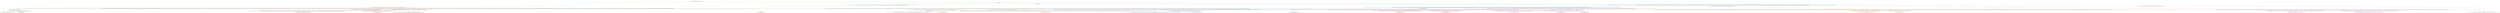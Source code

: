 digraph T {
	{
		rank=same
		57 [penwidth=3,colorscheme=set19,color=3,label="351;352;353;354;355;356;357;358;359;360;411;412;413;414;415;416;417;418;419;420_P\nP\n14% 24%"]
		55 [penwidth=3,colorscheme=set19,color=3,label="601;602;603;604;605;606;607;608;609;610_P\nP\n86% 0%"]
		52 [penwidth=3,colorscheme=set19,color=3,label="551;552;553;554;555;556;557;558;559;560_P\nP\n0% 55%"]
		49 [penwidth=3,colorscheme=set19,color=3,label="111;112;113;114;115;116;117;118;119;120;201;202;203;204;205;206;207;208;209;210;231;232;233;234;235;236;237;238;239;240;281;282;283;284;285;286;287;288;289;290_P\nP\n0% 21%"]
		45 [penwidth=3,colorscheme=set19,color=2,label="6612;6613;6614;6615;6616;6617;6618;6619;6620;6621;6642;6643;6644;6645;6646;6647;6648;6649;6650;6651;6672;6673;6674;6675;6676;6677;6678;6679;6680;6681;6882;6883;6884;6885;6886;6887;6888;6889;6890;6891;7122;7123;7124;7125;7126;7127;7128;7129;7130;7131;7182;7183;7184;7185;7186;7187;7188;7189;7190;7191;7272;7273;7274;7275;7276;7277;7278;7279;7280;7281;7282_M1\nM1\n15%"]
		43 [penwidth=3,colorscheme=set19,color=2,label="7613;7614;7615;7616;7617;7618;7619;7620;7621;7622_M1\nM1\n14%"]
		40 [penwidth=3,colorscheme=set19,color=2,label="4062;4063;4064;4065;4066;4067;4068;4069;4070;4071_M1\nM1\n71%"]
		38 [penwidth=3,colorscheme=set19,color=8,label="4362;4363;4364;4365;4366;4367;4368;4369;4370;4371;4452;4453;4454;4455;4456;4457;4458;4459;4460;4461_M2\nM2\n18%"]
		36 [penwidth=3,colorscheme=set19,color=8,label="3952;3953;3954;3955;3956;3957;3958;3959;3960;3961;4002;4003;4004;4005;4006;4007;4008;4009;4010;4011;4222;4223;4224;4225;4226;4227;4228;4229;4230;4231;4282;4283;4284;4285;4286;4287;4288;4289;4290;4291_M2\nM2\n82%"]
		34 [penwidth=3,colorscheme=set19,color=9,label="4842;4843;4844;4845;4846;4847;4848;4849;4850;4851;4902;4903;4904;4905;4906;4907;4908;4909;4910;4911;4962;4963;4964;4965;4966;4967;4968;4969;4970;4971;5012;5013;5014;5015;5016;5017;5018;5019;5020;5021;5062;5063;5064;5065;5066;5067;5068;5069;5070;5071_M3\nM3\n30%"]
		31 [penwidth=3,colorscheme=set19,color=9,label="5052;5053;5054;5055;5056;5057;5058;5059;5060;5061_M3\nM3\n70%"]
		28 [penwidth=3,colorscheme=set19,color=7,label="6512;6513;6514;6515;6516;6517;6518;6519;6520;6521;6562;6563;6564;6565;6566;6567;6568;6569;6570;6571_M4\nM4\n36%"]
		26 [penwidth=3,colorscheme=set19,color=7,label="6362;6363;6364;6365;6366;6367;6368;6369;6370;6371_M4\nM4\n13%"]
		24 [penwidth=3,colorscheme=set19,color=7,label="5712;5713;5714;5715;5716;5717;5718;5719;5720;5721;5782;5783;5784;5785;5786;5787;5788;5789;5790;5791;5862;5863;5864;5865;5866;5867;5868;5869;5870;5871_M4\nM4\n51%"]
		23 [penwidth=3,colorscheme=set19,color=5,label="7943;7944;7945;7946;7947;7948;7949;7950;7951;7952_M5\nM5\n21%"]
		21 [penwidth=3,colorscheme=set19,color=5,label="7423;7424;7425;7426;7427;7428;7429;7430;7431;7432;7653;7654;7655;7656;7657;7658;7659;7660;7661;7662_M5\nM5\n14%"]
		19 [penwidth=3,colorscheme=set19,color=5,label="7823;7824;7825;7826;7827;7828;7829;7830;7831;7832_M5\nM5\n65%"]
		16 [penwidth=3,colorscheme=set19,color=4,label="7112;7113;7114;7115;7116;7117;7118;7119;7120;7121_M6\nM6\n20%"]
		14 [penwidth=3,colorscheme=set19,color=4,label="7252;7253;7254;7255;7256;7257;7258;7259;7260;7261_M6\nM6\n32%"]
		12 [penwidth=3,colorscheme=set19,color=4,label="6922;6923;6924;6925;6926;6927;6928;6929;6930;6931_M6\nM6\n48%"]
		10 [penwidth=3,colorscheme=set19,color=1,label="7903;7904;7905;7906;7907;7908;7909;7910;7911;7912_M7\nM7\n23%"]
		8 [penwidth=3,colorscheme=set19,color=1,label="7853;7854;7855;7856;7857;7858;7859;7860;7861;7862_M7\nM7\n77%"]
	}
	61 [penwidth=3,colorscheme=set19,color=3,label="GL"]
	60 [penwidth=3,colorscheme=set19,color=3,label="0;1;2;3;4;5;6;7;8;9;10;11;12;13;14;15;16;17;18;19;20;21;22;23;24;25;26;27;28;29;30"]
	59 [penwidth=3,colorscheme=set19,color=3,label="31;32;33;34;35;36;37;38;39;40;41;42;43;44;45;46;47;48;49;50;61;62;63;64;65;66;67;68;69;70;101;102;103;104;105;106;107;108;109;110;151;152;153;154;155;156;157;158;159;160;191;192;193;194;195;196;197;198;199;200;221;222;223;224;225;226;227;228;229;230"]
	58 [penwidth=3,colorscheme=set19,color=3,label="351;352;353;354;355;356;357;358;359;360;411;412;413;414;415;416;417;418;419;420"]
	56 [penwidth=3,colorscheme=set19,color=3,label="491;492;493;494;495;496;497;498;499;500;521;522;523;524;525;526;527;528;529;530;601;602;603;604;605;606;607;608;609;610"]
	54 [penwidth=3,colorscheme=set19,color=3,label="51;52;53;54;55;56;57;58;59;60"]
	53 [penwidth=3,colorscheme=set19,color=3,label="71;72;73;74;75;76;77;78;79;80;91;92;93;94;95;96;97;98;99;100;131;132;133;134;135;136;137;138;139;140;181;182;183;184;185;186;187;188;189;190;261;262;263;264;265;266;267;268;269;270;301;302;303;304;305;306;307;308;309;310;331;332;333;334;335;336;337;338;339;340;371;372;373;374;375;376;377;378;379;380;481;482;483;484;485;486;487;488;489;490;551;552;553;554;555;556;557;558;559;560"]
	51 [penwidth=3,colorscheme=set19,color=3,label="81;82;83;84;85;86;87;88;89;90"]
	50 [penwidth=3,colorscheme=set19,color=3,label="111;112;113;114;115;116;117;118;119;120;201;202;203;204;205;206;207;208;209;210;231;232;233;234;235;236;237;238;239;240;281;282;283;284;285;286;287;288;289;290"]
	48 [penwidth=3,colorscheme=set19,color=2,label="1591;1592;1593;1594;1595;1596;1597;1598;1599;1600;1621;1622;1623;1624;1625;1626;1627;1628;1629;1630;1641;1642;1643;1644;1645;1646;1647;1648;1649;1650"]
	47 [penwidth=3,colorscheme=set19,color=2,label="1681;1682;1683;1684;1685;1686;1687;1688;1689;1690;1781;1782;1783;1784;1785;1786;1787;1788;1789;1790;1801;1802;1803;1804;1805;1806;1807;1808;1809;1810;1851;1852;1853;1854;1855;1856;1857;1858;1859;1860;1971;1972;1973;1974;1975;1976;1977;1978;1979;1980;2031;2032;2033;2034;2035;2036;2037;2038;2039;2040;2101;2102;2103;2104;2105;2106;2107;2108;2109;2110;2161;2162;2163;2164;2165;2166;2167;2168;2169;2170;2211;2212;2213;2214;2215;2216;2217;2218;2219;2220;2271;2272;2273;2274;2275;2276;2277;2278;2279;2280;2361;2362;2363;2364;2365;2366;2367;2368;2369;2370;2391;2392;2393;2394;2395;2396;2397;2398;2399;2400;2491;2492;2493;2494;2495;2496;2497;2498;2499;2500;2601;2602;2603;2604;2605;2606;2607;2608;2609;2610;2621;2622;2623;2624;2625;2626;2627;2628;2629;2630;2691;2692;2693;2694;2695;2696;2697;2698;2699;2700;2811;2812;2813;2814;2815;2816;2817;2818;2819;2820;3011;3012;3013;3014;3015;3016;3017;3018;3019;3020;3111;3112;3113;3114;3115;3116;3117;3118;3119;3120;3131;3132;3133;3134;3135;3136;3137;3138;3139;3140;3151;3152;3153;3154;3155;3156;3157;3158;3159;3160;3181;3182;3183;3184;3185;3186;3187;3188;3189;3190;3281;3282;3283;3284;3285;3286;3287;3288;3289;3290;3401;3402;3403;3404;3405;3406;3407;3408;3409;3410;3431;3432;3433;3434;3435;3436;3437;3438;3439;3440;3481;3482;3483;3484;3485;3486;3487;3488;3489;3490;3531;3532;3533;3534;3535;3536;3537;3538;3539;3540;3541;3672;3673;3674;3675;3676;3677;3678;3679;3680;3681"]
	46 [penwidth=3,colorscheme=set19,color=2,label="3712;3713;3714;3715;3716;3717;3718;3719;3720;3721;3842;3843;3844;3845;3846;3847;3848;3849;3850;3851;4072;4073;4074;4075;4076;4077;4078;4079;4080;4081;4182;4183;4184;4185;4186;4187;4188;4189;4190;4191;4612;4613;4614;4615;4616;4617;4618;4619;4620;4621;4692;4693;4694;4695;4696;4697;4698;4699;4700;4701;4812;4813;4814;4815;4816;4817;4818;4819;4820;4821;5152;5153;5154;5155;5156;5157;5158;5159;5160;5161;5282;5283;5284;5285;5286;5287;5288;5289;5290;5291;5402;5403;5404;5405;5406;5407;5408;5409;5410;5411;5482;5483;5484;5485;5486;5487;5488;5489;5490;5491;5522;5523;5524;5525;5526;5527;5528;5529;5530;5531;5622;5623;5624;5625;5626;5627;5628;5629;5630;5631;5702;5703;5704;5705;5706;5707;5708;5709;5710;5711;5772;5773;5774;5775;5776;5777;5778;5779;5780;5781;5842;5843;5844;5845;5846;5847;5848;5849;5850;5851;5942;5943;5944;5945;5946;5947;5948;5949;5950;5951;6032;6033;6034;6035;6036;6037;6038;6039;6040;6041;6302;6303;6304;6305;6306;6307;6308;6309;6310;6311;6392;6393;6394;6395;6396;6397;6398;6399;6400;6401;6442;6443;6444;6445;6446;6447;6448;6449;6450;6451;6492;6493;6494;6495;6496;6497;6498;6499;6500;6501;6612;6613;6614;6615;6616;6617;6618;6619;6620;6621;6642;6643;6644;6645;6646;6647;6648;6649;6650;6651;6672;6673;6674;6675;6676;6677;6678;6679;6680;6681;6882;6883;6884;6885;6886;6887;6888;6889;6890;6891;7122;7123;7124;7125;7126;7127;7128;7129;7130;7131;7182;7183;7184;7185;7186;7187;7188;7189;7190;7191;7272;7273;7274;7275;7276;7277;7278;7279;7280;7281;7282"]
	44 [penwidth=3,colorscheme=set19,color=2,label="7343;7344;7345;7346;7347;7348;7349;7350;7351;7352;7393;7394;7395;7396;7397;7398;7399;7400;7401;7402;7543;7544;7545;7546;7547;7548;7549;7550;7551;7552;7613;7614;7615;7616;7617;7618;7619;7620;7621;7622"]
	42 [penwidth=3,colorscheme=set19,color=2,label="3832;3833;3834;3835;3836;3837;3838;3839;3840;3841"]
	41 [penwidth=3,colorscheme=set19,color=2,label="4062;4063;4064;4065;4066;4067;4068;4069;4070;4071"]
	39 [penwidth=3,colorscheme=set19,color=8,label="3552;3553;3554;3555;3556;3557;3558;3559;3560;3561;3732;3733;3734;3735;3736;3737;3738;3739;3740;3741;3872;3873;3874;3875;3876;3877;3878;3879;3880;3881;3962;3963;3964;3965;3966;3967;3968;3969;3970;3971;4022;4023;4024;4025;4026;4027;4028;4029;4030;4031;4122;4123;4124;4125;4126;4127;4128;4129;4130;4131;4362;4363;4364;4365;4366;4367;4368;4369;4370;4371;4452;4453;4454;4455;4456;4457;4458;4459;4460;4461"]
	37 [penwidth=3,colorscheme=set19,color=8,label="3582;3583;3584;3585;3586;3587;3588;3589;3590;3591;3612;3613;3614;3615;3616;3617;3618;3619;3620;3621;3682;3683;3684;3685;3686;3687;3688;3689;3690;3691;3722;3723;3724;3725;3726;3727;3728;3729;3730;3731;3952;3953;3954;3955;3956;3957;3958;3959;3960;3961;4002;4003;4004;4005;4006;4007;4008;4009;4010;4011;4222;4223;4224;4225;4226;4227;4228;4229;4230;4231;4282;4283;4284;4285;4286;4287;4288;4289;4290;4291"]
	35 [penwidth=3,colorscheme=set19,color=9,label="4662;4663;4664;4665;4666;4667;4668;4669;4670;4671;4842;4843;4844;4845;4846;4847;4848;4849;4850;4851;4902;4903;4904;4905;4906;4907;4908;4909;4910;4911;4962;4963;4964;4965;4966;4967;4968;4969;4970;4971;5012;5013;5014;5015;5016;5017;5018;5019;5020;5021;5062;5063;5064;5065;5066;5067;5068;5069;5070;5071"]
	33 [penwidth=3,colorscheme=set19,color=9,label="4722;4723;4724;4725;4726;4727;4728;4729;4730;4731;4772;4773;4774;4775;4776;4777;4778;4779;4780;4781;4832;4833;4834;4835;4836;4837;4838;4839;4840;4841;4952;4953;4954;4955;4956;4957;4958;4959;4960;4961"]
	32 [penwidth=3,colorscheme=set19,color=9,label="5052;5053;5054;5055;5056;5057;5058;5059;5060;5061"]
	30 [penwidth=3,colorscheme=set19,color=7,label="5362;5363;5364;5365;5366;5367;5368;5369;5370;5371;5432;5433;5434;5435;5436;5437;5438;5439;5440;5441;5462;5463;5464;5465;5466;5467;5468;5469;5470;5471;5542;5543;5544;5545;5546;5547;5548;5549;5550;5551"]
	29 [penwidth=3,colorscheme=set19,color=7,label="5682;5683;5684;5685;5686;5687;5688;5689;5690;5691;5762;5763;5764;5765;5766;5767;5768;5769;5770;5771;5902;5903;5904;5905;5906;5907;5908;5909;5910;5911;6002;6003;6004;6005;6006;6007;6008;6009;6010;6011;6132;6133;6134;6135;6136;6137;6138;6139;6140;6141;6202;6203;6204;6205;6206;6207;6208;6209;6210;6211;6282;6283;6284;6285;6286;6287;6288;6289;6290;6291;6372;6373;6374;6375;6376;6377;6378;6379;6380;6381;6412;6413;6414;6415;6416;6417;6418;6419;6420;6421;6472;6473;6474;6475;6476;6477;6478;6479;6480;6481;6512;6513;6514;6515;6516;6517;6518;6519;6520;6521;6562;6563;6564;6565;6566;6567;6568;6569;6570;6571"]
	27 [penwidth=3,colorscheme=set19,color=7,label="5812;5813;5814;5815;5816;5817;5818;5819;5820;5821;5992;5993;5994;5995;5996;5997;5998;5999;6000;6001;6182;6183;6184;6185;6186;6187;6188;6189;6190;6191;6362;6363;6364;6365;6366;6367;6368;6369;6370;6371"]
	25 [penwidth=3,colorscheme=set19,color=7,label="5492;5493;5494;5495;5496;5497;5498;5499;5500;5501;5532;5533;5534;5535;5536;5537;5538;5539;5540;5541;5712;5713;5714;5715;5716;5717;5718;5719;5720;5721;5782;5783;5784;5785;5786;5787;5788;5789;5790;5791;5862;5863;5864;5865;5866;5867;5868;5869;5870;5871"]
	22 [penwidth=3,colorscheme=set19,color=5,label="7222;7223;7224;7225;7226;7227;7228;7229;7230;7231;7293;7294;7295;7296;7297;7298;7299;7300;7301;7302;7423;7424;7425;7426;7427;7428;7429;7430;7431;7432;7653;7654;7655;7656;7657;7658;7659;7660;7661;7662"]
	20 [penwidth=3,colorscheme=set19,color=5,label="7403;7404;7405;7406;7407;7408;7409;7410;7411;7412;7473;7474;7475;7476;7477;7478;7479;7480;7481;7482;7823;7824;7825;7826;7827;7828;7829;7830;7831;7832"]
	18 [penwidth=3,colorscheme=set19,color=4,label="6662;6663;6664;6665;6666;6667;6668;6669;6670;6671;6702;6703;6704;6705;6706;6707;6708;6709;6710;6711;6752;6753;6754;6755;6756;6757;6758;6759;6760;6761"]
	17 [penwidth=3,colorscheme=set19,color=4,label="6822;6823;6824;6825;6826;6827;6828;6829;6830;6831;6872;6873;6874;6875;6876;6877;6878;6879;6880;6881;6962;6963;6964;6965;6966;6967;6968;6969;6970;6971;7032;7033;7034;7035;7036;7037;7038;7039;7040;7041;7112;7113;7114;7115;7116;7117;7118;7119;7120;7121"]
	15 [penwidth=3,colorscheme=set19,color=4,label="7022;7023;7024;7025;7026;7027;7028;7029;7030;7031;7102;7103;7104;7105;7106;7107;7108;7109;7110;7111;7172;7173;7174;7175;7176;7177;7178;7179;7180;7181;7212;7213;7214;7215;7216;7217;7218;7219;7220;7221;7252;7253;7254;7255;7256;7257;7258;7259;7260;7261"]
	13 [penwidth=3,colorscheme=set19,color=4,label="6922;6923;6924;6925;6926;6927;6928;6929;6930;6931"]
	11 [penwidth=3,colorscheme=set19,color=1,label="7323;7324;7325;7326;7327;7328;7329;7330;7331;7332;7373;7374;7375;7376;7377;7378;7379;7380;7381;7382;7523;7524;7525;7526;7527;7528;7529;7530;7531;7532;7573;7574;7575;7576;7577;7578;7579;7580;7581;7582;7693;7694;7695;7696;7697;7698;7699;7700;7701;7702;7903;7904;7905;7906;7907;7908;7909;7910;7911;7912"]
	9 [penwidth=3,colorscheme=set19,color=1,label="7363;7364;7365;7366;7367;7368;7369;7370;7371;7372;7443;7444;7445;7446;7447;7448;7449;7450;7451;7452;7513;7514;7515;7516;7517;7518;7519;7520;7521;7522;7853;7854;7855;7856;7857;7858;7859;7860;7861;7862"]
	7 [penwidth=3,colorscheme=set19,color=5,label="5122;5123;5124;5125;5126;5127;5128;5129;5130;5131;5192;5193;5194;5195;5196;5197;5198;5199;5200;5201;5232;5233;5234;5235;5236;5237;5238;5239;5240;5241;5352;5353;5354;5355;5356;5357;5358;5359;5360;5361;5562;5563;5564;5565;5566;5567;5568;5569;5570;5571;5852;5853;5854;5855;5856;5857;5858;5859;5860;5861;5952;5953;5954;5955;5956;5957;5958;5959;5960;5961;6042;6043;6044;6045;6046;6047;6048;6049;6050;6051;6312;6313;6314;6315;6316;6317;6318;6319;6320;6321;6342;6343;6344;6345;6346;6347;6348;6349;6350;6351;6502;6503;6504;6505;6506;6507;6508;6509;6510;6511;6582;6583;6584;6585;6586;6587;6588;6589;6590;6591;6722;6723;6724;6725;6726;6727;6728;6729;6730;6731;6772;6773;6774;6775;6776;6777;6778;6779;6780;6781;6902;6903;6904;6905;6906;6907;6908;6909;6910;6911;6972;6973;6974;6975;6976;6977;6978;6979;6980;6981;7062;7063;7064;7065;7066;7067;7068;7069;7070;7071;7142;7143;7144;7145;7146;7147;7148;7149;7150;7151;7192;7193;7194;7195;7196;7197;7198;7199;7200;7201;7232;7233;7234;7235;7236;7237;7238;7239;7240;7241;7303;7304;7305;7306;7307;7308;7309;7310;7311;7312;7673;7674;7675;7676;7677;7678;7679;7680;7681;7682;7763;7764;7765;7766;7767;7768;7769;7770;7771;7772;7943;7944;7945;7946;7947;7948;7949;7950;7951;7952"]
	6 [penwidth=3,colorscheme=set19,color=1,label="4422;4423;4424;4425;4426;4427;4428;4429;4430;4431;4542;4543;4544;4545;4546;4547;4548;4549;4550;4551;4602;4603;4604;4605;4606;4607;4608;4609;4610;4611;4642;4643;4644;4645;4646;4647;4648;4649;4650;4651;4882;4883;4884;4885;4886;4887;4888;4889;4890;4891;4932;4933;4934;4935;4936;4937;4938;4939;4940;4941;5042;5043;5044;5045;5046;5047;5048;5049;5050;5051;5102;5103;5104;5105;5106;5107;5108;5109;5110;5111;5142;5143;5144;5145;5146;5147;5148;5149;5150;5151;5392;5393;5394;5395;5396;5397;5398;5399;5400;5401;5472;5473;5474;5475;5476;5477;5478;5479;5480;5481;5612;5613;5614;5615;5616;5617;5618;5619;5620;5621;5932;5933;5934;5935;5936;5937;5938;5939;5940;5941;6022;6023;6024;6025;6026;6027;6028;6029;6030;6031;6092;6093;6094;6095;6096;6097;6098;6099;6100;6101;6232;6233;6234;6235;6236;6237;6238;6239;6240;6241;6292;6293;6294;6295;6296;6297;6298;6299;6300;6301;6432;6433;6434;6435;6436;6437;6438;6439;6440;6441;6542;6543;6544;6545;6546;6547;6548;6549;6550;6551;6602;6603;6604;6605;6606;6607;6608;6609;6610;6611;6632;6633;6634;6635;6636;6637;6638;6639;6640;6641;6712;6713;6714;6715;6716;6717;6718;6719;6720;6721;6762;6763;6764;6765;6766;6767;6768;6769;6770;6771;6832;6833;6834;6835;6836;6837;6838;6839;6840;6841;6892;6893;6894;6895;6896;6897;6898;6899;6900;6901;7042;7043;7044;7045;7046;7047;7048;7049;7050;7051;7132;7133;7134;7135;7136;7137;7138;7139;7140;7141"]
	5 [penwidth=3,colorscheme=set19,color=4,label="4052;4053;4054;4055;4056;4057;4058;4059;4060;4061;4172;4173;4174;4175;4176;4177;4178;4179;4180;4181;4272;4273;4274;4275;4276;4277;4278;4279;4280;4281;4482;4483;4484;4485;4486;4487;4488;4489;4490;4491;4532;4533;4534;4535;4536;4537;4538;4539;4540;4541;4752;4753;4754;4755;4756;4757;4758;4759;4760;4761;4802;4803;4804;4805;4806;4807;4808;4809;4810;4811;4982;4983;4984;4985;4986;4987;4988;4989;4990;4991;5092;5093;5094;5095;5096;5097;5098;5099;5100;5101;5212;5213;5214;5215;5216;5217;5218;5219;5220;5221;5382;5383;5384;5385;5386;5387;5388;5389;5390;5391;5512;5513;5514;5515;5516;5517;5518;5519;5520;5521;5602;5603;5604;5605;5606;5607;5608;5609;5610;5611;5692;5693;5694;5695;5696;5697;5698;5699;5700;5701;5832;5833;5834;5835;5836;5837;5838;5839;5840;5841;5922;5923;5924;5925;5926;5927;5928;5929;5930;5931;6082;6083;6084;6085;6086;6087;6088;6089;6090;6091;6222;6223;6224;6225;6226;6227;6228;6229;6230;6231;6382;6383;6384;6385;6386;6387;6388;6389;6390;6391;6532;6533;6534;6535;6536;6537;6538;6539;6540;6541;6592;6593;6594;6595;6596;6597;6598;6599;6600;6601"]
	4 [penwidth=3,colorscheme=set19,color=5,label="1741;1742;1743;1744;1745;1746;1747;1748;1749;1750;1911;1912;1913;1914;1915;1916;1917;1918;1919;1920;2021;2022;2023;2024;2025;2026;2027;2028;2029;2030;2081;2082;2083;2084;2085;2086;2087;2088;2089;2090;2151;2152;2153;2154;2155;2156;2157;2158;2159;2160;2201;2202;2203;2204;2205;2206;2207;2208;2209;2210;2261;2262;2263;2264;2265;2266;2267;2268;2269;2270;2351;2352;2353;2354;2355;2356;2357;2358;2359;2360;2451;2452;2453;2454;2455;2456;2457;2458;2459;2460;2521;2522;2523;2524;2525;2526;2527;2528;2529;2530;2551;2552;2553;2554;2555;2556;2557;2558;2559;2560;2591;2592;2593;2594;2595;2596;2597;2598;2599;2600;2641;2642;2643;2644;2645;2646;2647;2648;2649;2650;2681;2682;2683;2684;2685;2686;2687;2688;2689;2690;2771;2772;2773;2774;2775;2776;2777;2778;2779;2780;2801;2802;2803;2804;2805;2806;2807;2808;2809;2810;2851;2852;2853;2854;2855;2856;2857;2858;2859;2860;2871;2872;2873;2874;2875;2876;2877;2878;2879;2880;2891;2892;2893;2894;2895;2896;2897;2898;2899;2900;2931;2932;2933;2934;2935;2936;2937;2938;2939;2940;2971;2972;2973;2974;2975;2976;2977;2978;2979;2980;3001;3002;3003;3004;3005;3006;3007;3008;3009;3010;3051;3052;3053;3054;3055;3056;3057;3058;3059;3060;3101;3102;3103;3104;3105;3106;3107;3108;3109;3110;3251;3252;3253;3254;3255;3256;3257;3258;3259;3260;3371;3372;3373;3374;3375;3376;3377;3378;3379;3380;3441;3442;3443;3444;3445;3446;3447;3448;3449;3450;3491;3492;3493;3494;3495;3496;3497;3498;3499;3500;3542;3543;3544;3545;3546;3547;3548;3549;3550;3551;3562;3563;3564;3565;3566;3567;3568;3569;3570;3571;3602;3603;3604;3605;3606;3607;3608;3609;3610;3611;3662;3663;3664;3665;3666;3667;3668;3669;3670;3671;3822;3823;3824;3825;3826;3827;3828;3829;3830;3831;3932;3933;3934;3935;3936;3937;3938;3939;3940;3941;4042;4043;4044;4045;4046;4047;4048;4049;4050;4051;4412;4413;4414;4415;4416;4417;4418;4419;4420;4421;4592;4593;4594;4595;4596;4597;4598;4599;4600;4601;4632;4633;4634;4635;4636;4637;4638;4639;4640;4641;4682;4683;4684;4685;4686;4687;4688;4689;4690;4691;4742;4743;4744;4745;4746;4747;4748;4749;4750;4751;4872;4873;4874;4875;4876;4877;4878;4879;4880;4881;5032;5033;5034;5035;5036;5037;5038;5039;5040;5041;5132;5133;5134;5135;5136;5137;5138;5139;5140;5141;5172;5173;5174;5175;5176;5177;5178;5179;5180;5181;5272;5273;5274;5275;5276;5277;5278;5279;5280;5281;5372;5373;5374;5375;5376;5377;5378;5379;5380;5381;5442;5443;5444;5445;5446;5447;5448;5449;5450;5451;5502;5503;5504;5505;5506;5507;5508;5509;5510;5511;5552;5553;5554;5555;5556;5557;5558;5559;5560;5561;5592;5593;5594;5595;5596;5597;5598;5599;5600;5601;5822;5823;5824;5825;5826;5827;5828;5829;5830;5831;5912;5913;5914;5915;5916;5917;5918;5919;5920;5921;6012;6013;6014;6015;6016;6017;6018;6019;6020;6021;6212;6213;6214;6215;6216;6217;6218;6219;6220;6221;6332;6333;6334;6335;6336;6337;6338;6339;6340;6341;6422;6423;6424;6425;6426;6427;6428;6429;6430;6431;6482;6483;6484;6485;6486;6487;6488;6489;6490;6491;6522;6523;6524;6525;6526;6527;6528;6529;6530;6531;6572;6573;6574;6575;6576;6577;6578;6579;6580;6581;6622;6623;6624;6625;6626;6627;6628;6629;6630;6631;6652;6653;6654;6655;6656;6657;6658;6659;6660;6661;6682;6683;6684;6685;6686;6687;6688;6689;6690;6691;6782;6783;6784;6785;6786;6787;6788;6789;6790;6791;6912;6913;6914;6915;6916;6917;6918;6919;6920;6921;6982;6983;6984;6985;6986;6987;6988;6989;6990;6991"]
	3 [penwidth=3,colorscheme=set19,color=8,label="1631;1632;1633;1634;1635;1636;1637;1638;1639;1640;1671;1672;1673;1674;1675;1676;1677;1678;1679;1680;1731;1732;1733;1734;1735;1736;1737;1738;1739;1740;1771;1772;1773;1774;1775;1776;1777;1778;1779;1780;1841;1842;1843;1844;1845;1846;1847;1848;1849;1850;1881;1882;1883;1884;1885;1886;1887;1888;1889;1890;1941;1942;1943;1944;1945;1946;1947;1948;1949;1950;1961;1962;1963;1964;1965;1966;1967;1968;1969;1970;2011;2012;2013;2014;2015;2016;2017;2018;2019;2020;2071;2072;2073;2074;2075;2076;2077;2078;2079;2080;2091;2092;2093;2094;2095;2096;2097;2098;2099;2100;2141;2142;2143;2144;2145;2146;2147;2148;2149;2150;2251;2252;2253;2254;2255;2256;2257;2258;2259;2260;2311;2312;2313;2314;2315;2316;2317;2318;2319;2320;2341;2342;2343;2344;2345;2346;2347;2348;2349;2350;2381;2382;2383;2384;2385;2386;2387;2388;2389;2390;2441;2442;2443;2444;2445;2446;2447;2448;2449;2450;2541;2542;2543;2544;2545;2546;2547;2548;2549;2550;2671;2672;2673;2674;2675;2676;2677;2678;2679;2680;2721;2722;2723;2724;2725;2726;2727;2728;2729;2730;2761;2762;2763;2764;2765;2766;2767;2768;2769;2770;2791;2792;2793;2794;2795;2796;2797;2798;2799;2800;2841;2842;2843;2844;2845;2846;2847;2848;2849;2850;3041;3042;3043;3044;3045;3046;3047;3048;3049;3050;3081;3082;3083;3084;3085;3086;3087;3088;3089;3090;3091;3092;3093;3094;3095;3096;3097;3098;3099;3100;3141;3142;3143;3144;3145;3146;3147;3148;3149;3150;3171;3172;3173;3174;3175;3176;3177;3178;3179;3180;3261;3262;3263;3264;3265;3266;3267;3268;3269;3270;3291;3292;3293;3294;3295;3296;3297;3298;3299;3300;3321;3322;3323;3324;3325;3326;3327;3328;3329;3330;3451;3452;3453;3454;3455;3456;3457;3458;3459;3460;3501;3502;3503;3504;3505;3506;3507;3508;3509;3510"]
	2 [penwidth=3,colorscheme=set19,color=7,label="401;402;403;404;405;406;407;408;409;410;461;462;463;464;465;466;467;468;469;470;591;592;593;594;595;596;597;598;599;600;641;642;643;644;645;646;647;648;649;650;681;682;683;684;685;686;687;688;689;690;691;692;693;694;695;696;697;698;699;700;741;742;743;744;745;746;747;748;749;750;851;852;853;854;855;856;857;858;859;860;881;882;883;884;885;886;887;888;889;890;931;932;933;934;935;936;937;938;939;940;961;962;963;964;965;966;967;968;969;970;991;992;993;994;995;996;997;998;999;1000;1031;1032;1033;1034;1035;1036;1037;1038;1039;1040;1061;1062;1063;1064;1065;1066;1067;1068;1069;1070;1091;1092;1093;1094;1095;1096;1097;1098;1099;1100;1121;1122;1123;1124;1125;1126;1127;1128;1129;1130;1151;1152;1153;1154;1155;1156;1157;1158;1159;1160;1171;1172;1173;1174;1175;1176;1177;1178;1179;1180;1231;1232;1233;1234;1235;1236;1237;1238;1239;1240;1291;1292;1293;1294;1295;1296;1297;1298;1299;1300;1311;1312;1313;1314;1315;1316;1317;1318;1319;1320;1351;1352;1353;1354;1355;1356;1357;1358;1359;1360;1441;1442;1443;1444;1445;1446;1447;1448;1449;1450;1471;1472;1473;1474;1475;1476;1477;1478;1479;1480;1511;1512;1513;1514;1515;1516;1517;1518;1519;1520;1551;1552;1553;1554;1555;1556;1557;1558;1559;1560;1581;1582;1583;1584;1585;1586;1587;1588;1589;1590;1651;1652;1653;1654;1655;1656;1657;1658;1659;1660;1691;1692;1693;1694;1695;1696;1697;1698;1699;1700;1701;1702;1703;1704;1705;1706;1707;1708;1709;1710;1751;1752;1753;1754;1755;1756;1757;1758;1759;1760;1811;1812;1813;1814;1815;1816;1817;1818;1819;1820;1861;1862;1863;1864;1865;1866;1867;1868;1869;1870;1891;1892;1893;1894;1895;1896;1897;1898;1899;1900;1921;1922;1923;1924;1925;1926;1927;1928;1929;1930;1981;1982;1983;1984;1985;1986;1987;1988;1989;1990;2111;2112;2113;2114;2115;2116;2117;2118;2119;2120;2171;2172;2173;2174;2175;2176;2177;2178;2179;2180;2221;2222;2223;2224;2225;2226;2227;2228;2229;2230;2281;2282;2283;2284;2285;2286;2287;2288;2289;2290;2321;2322;2323;2324;2325;2326;2327;2328;2329;2330;2371;2372;2373;2374;2375;2376;2377;2378;2379;2380;2401;2402;2403;2404;2405;2406;2407;2408;2409;2410;2421;2422;2423;2424;2425;2426;2427;2428;2429;2430;2461;2462;2463;2464;2465;2466;2467;2468;2469;2470;2501;2502;2503;2504;2505;2506;2507;2508;2509;2510;2531;2532;2533;2534;2535;2536;2537;2538;2539;2540;2561;2562;2563;2564;2565;2566;2567;2568;2569;2570;2631;2632;2633;2634;2635;2636;2637;2638;2639;2640;2651;2652;2653;2654;2655;2656;2657;2658;2659;2660;2701;2702;2703;2704;2705;2706;2707;2708;2709;2710;2741;2742;2743;2744;2745;2746;2747;2748;2749;2750;2781;2782;2783;2784;2785;2786;2787;2788;2789;2790;2821;2822;2823;2824;2825;2826;2827;2828;2829;2830;2901;2902;2903;2904;2905;2906;2907;2908;2909;2910;2941;2942;2943;2944;2945;2946;2947;2948;2949;2950;2981;2982;2983;2984;2985;2986;2987;2988;2989;2990;3021;3022;3023;3024;3025;3026;3027;3028;3029;3030;3061;3062;3063;3064;3065;3066;3067;3068;3069;3070;3191;3192;3193;3194;3195;3196;3197;3198;3199;3200;3211;3212;3213;3214;3215;3216;3217;3218;3219;3220;3221;3222;3223;3224;3225;3226;3227;3228;3229;3230;3301;3302;3303;3304;3305;3306;3307;3308;3309;3310;3341;3342;3343;3344;3345;3346;3347;3348;3349;3350;3381;3382;3383;3384;3385;3386;3387;3388;3389;3390;3521;3522;3523;3524;3525;3526;3527;3528;3529;3530;3632;3633;3634;3635;3636;3637;3638;3639;3640;3641;3752;3753;3754;3755;3756;3757;3758;3759;3760;3761;3792;3793;3794;3795;3796;3797;3798;3799;3800;3801;3902;3903;3904;3905;3906;3907;3908;3909;3910;3911;4142;4143;4144;4145;4146;4147;4148;4149;4150;4151;4252;4253;4254;4255;4256;4257;4258;4259;4260;4261;4392;4393;4394;4395;4396;4397;4398;4399;4400;4401;4472;4473;4474;4475;4476;4477;4478;4479;4480;4481;4522;4523;4524;4525;4526;4527;4528;4529;4530;4531;4582;4583;4584;4585;4586;4587;4588;4589;4590;4591;4672;4673;4674;4675;4676;4677;4678;4679;4680;4681;4862;4863;4864;4865;4866;4867;4868;4869;4870;4871;4922;4923;4924;4925;4926;4927;4928;4929;4930;4931;4972;4973;4974;4975;4976;4977;4978;4979;4980;4981;5082;5083;5084;5085;5086;5087;5088;5089;5090;5091;5202;5203;5204;5205;5206;5207;5208;5209;5210;5211;5262;5263;5264;5265;5266;5267;5268;5269;5270;5271;5332;5333;5334;5335;5336;5337;5338;5339;5340;5341"]
	1 [penwidth=3,colorscheme=set19,color=9,label="121;122;123;124;125;126;127;128;129;130;171;172;173;174;175;176;177;178;179;180;211;212;213;214;215;216;217;218;219;220;291;292;293;294;295;296;297;298;299;300;361;362;363;364;365;366;367;368;369;370;511;512;513;514;515;516;517;518;519;520;571;572;573;574;575;576;577;578;579;580;621;622;623;624;625;626;627;628;629;630;711;712;713;714;715;716;717;718;719;720;761;762;763;764;765;766;767;768;769;770;781;782;783;784;785;786;787;788;789;790;801;802;803;804;805;806;807;808;809;810;811;812;813;814;815;816;817;818;819;820;841;842;843;844;845;846;847;848;849;850;871;872;873;874;875;876;877;878;879;880;891;892;893;894;895;896;897;898;899;900;941;942;943;944;945;946;947;948;949;950;1011;1012;1013;1014;1015;1016;1017;1018;1019;1020;1101;1102;1103;1104;1105;1106;1107;1108;1109;1110;1141;1142;1143;1144;1145;1146;1147;1148;1149;1150;1161;1162;1163;1164;1165;1166;1167;1168;1169;1170;1181;1182;1183;1184;1185;1186;1187;1188;1189;1190;1211;1212;1213;1214;1215;1216;1217;1218;1219;1220;1251;1252;1253;1254;1255;1256;1257;1258;1259;1260;1271;1272;1273;1274;1275;1276;1277;1278;1279;1280;1331;1332;1333;1334;1335;1336;1337;1338;1339;1340;1401;1402;1403;1404;1405;1406;1407;1408;1409;1410;1611;1612;1613;1614;1615;1616;1617;1618;1619;1620;1661;1662;1663;1664;1665;1666;1667;1668;1669;1670;1711;1712;1713;1714;1715;1716;1717;1718;1719;1720;1791;1792;1793;1794;1795;1796;1797;1798;1799;1800;1821;1822;1823;1824;1825;1826;1827;1828;1829;1830;1991;1992;1993;1994;1995;1996;1997;1998;1999;2000;2041;2042;2043;2044;2045;2046;2047;2048;2049;2050;2061;2062;2063;2064;2065;2066;2067;2068;2069;2070;2121;2122;2123;2124;2125;2126;2127;2128;2129;2130;2231;2232;2233;2234;2235;2236;2237;2238;2239;2240;2291;2292;2293;2294;2295;2296;2297;2298;2299;2300;2331;2332;2333;2334;2335;2336;2337;2338;2339;2340;2471;2472;2473;2474;2475;2476;2477;2478;2479;2480;2571;2572;2573;2574;2575;2576;2577;2578;2579;2580;2661;2662;2663;2664;2665;2666;2667;2668;2669;2670;2711;2712;2713;2714;2715;2716;2717;2718;2719;2720;2751;2752;2753;2754;2755;2756;2757;2758;2759;2760;2881;2882;2883;2884;2885;2886;2887;2888;2889;2890;2911;2912;2913;2914;2915;2916;2917;2918;2919;2920;2951;2952;2953;2954;2955;2956;2957;2958;2959;2960;3031;3032;3033;3034;3035;3036;3037;3038;3039;3040;3231;3232;3233;3234;3235;3236;3237;3238;3239;3240;3271;3272;3273;3274;3275;3276;3277;3278;3279;3280;3351;3352;3353;3354;3355;3356;3357;3358;3359;3360;3411;3412;3413;3414;3415;3416;3417;3418;3419;3420;3461;3462;3463;3464;3465;3466;3467;3468;3469;3470;3511;3512;3513;3514;3515;3516;3517;3518;3519;3520;3592;3593;3594;3595;3596;3597;3598;3599;3600;3601;3642;3643;3644;3645;3646;3647;3648;3649;3650;3651;3702;3703;3704;3705;3706;3707;3708;3709;3710;3711;3762;3763;3764;3765;3766;3767;3768;3769;3770;3771;3802;3803;3804;3805;3806;3807;3808;3809;3810;3811;3912;3913;3914;3915;3916;3917;3918;3919;3920;3921;3982;3983;3984;3985;3986;3987;3988;3989;3990;3991;4162;4163;4164;4165;4166;4167;4168;4169;4170;4171;4572;4573;4574;4575;4576;4577;4578;4579;4580;4581;4622;4623;4624;4625;4626;4627;4628;4629;4630;4631"]
	0 [penwidth=3,colorscheme=set19,color=2,label="141;142;143;144;145;146;147;148;149;150;161;162;163;164;165;166;167;168;169;170;251;252;253;254;255;256;257;258;259;260;421;422;423;424;425;426;427;428;429;430;531;532;533;534;535;536;537;538;539;540;611;612;613;614;615;616;617;618;619;620;651;652;653;654;655;656;657;658;659;660;701;702;703;704;705;706;707;708;709;710;751;752;753;754;755;756;757;758;759;760;771;772;773;774;775;776;777;778;779;780;831;832;833;834;835;836;837;838;839;840;861;862;863;864;865;866;867;868;869;870;911;912;913;914;915;916;917;918;919;920;971;972;973;974;975;976;977;978;979;980;1001;1002;1003;1004;1005;1006;1007;1008;1009;1010;1051;1052;1053;1054;1055;1056;1057;1058;1059;1060;1071;1072;1073;1074;1075;1076;1077;1078;1079;1080;1131;1132;1133;1134;1135;1136;1137;1138;1139;1140;1201;1202;1203;1204;1205;1206;1207;1208;1209;1210;1241;1242;1243;1244;1245;1246;1247;1248;1249;1250;1341;1342;1343;1344;1345;1346;1347;1348;1349;1350;1371;1372;1373;1374;1375;1376;1377;1378;1379;1380;1421;1422;1423;1424;1425;1426;1427;1428;1429;1430;1451;1452;1453;1454;1455;1456;1457;1458;1459;1460;1481;1482;1483;1484;1485;1486;1487;1488;1489;1490;1521;1522;1523;1524;1525;1526;1527;1528;1529;1530;1531;1532;1533;1534;1535;1536;1537;1538;1539;1540;1561;1562;1563;1564;1565;1566;1567;1568;1569;1570"]
	61 -> 60 [penwidth=3,colorscheme=set19,color=3]
	60 -> 54 [penwidth=3,colorscheme=set19,color=3]
	60 -> 59 [penwidth=3,colorscheme=set19,color=3]
	59 -> 58 [penwidth=3,colorscheme=set19,color=3]
	59 -> 2 [penwidth=3,colorscheme=set19,color="3;0.5:7"]
	58 -> 57 [penwidth=3,colorscheme=set19,color=3]
	58 -> 56 [penwidth=3,colorscheme=set19,color=3]
	56 -> 55 [penwidth=3,colorscheme=set19,color=3]
	54 -> 51 [penwidth=3,colorscheme=set19,color=3]
	54 -> 50 [penwidth=3,colorscheme=set19,color=3]
	54 -> 53 [penwidth=3,colorscheme=set19,color=3]
	53 -> 52 [penwidth=3,colorscheme=set19,color=3]
	51 -> 1 [penwidth=3,colorscheme=set19,color="3;0.5:9"]
	51 -> 0 [penwidth=3,colorscheme=set19,color="3;0.5:2"]
	50 -> 49 [penwidth=3,colorscheme=set19,color=3]
	48 -> 47 [penwidth=3,colorscheme=set19,color=2]
	48 -> 4 [penwidth=3,colorscheme=set19,color="2;0.5:5"]
	47 -> 42 [penwidth=3,colorscheme=set19,color=2]
	47 -> 46 [penwidth=3,colorscheme=set19,color=2]
	47 -> 5 [penwidth=3,colorscheme=set19,color="2;0.5:4"]
	46 -> 45 [penwidth=3,colorscheme=set19,color=2]
	46 -> 44 [penwidth=3,colorscheme=set19,color=2]
	44 -> 43 [penwidth=3,colorscheme=set19,color=2]
	42 -> 41 [penwidth=3,colorscheme=set19,color=2]
	42 -> 6 [penwidth=3,colorscheme=set19,color="2;0.5:1"]
	41 -> 40 [penwidth=3,colorscheme=set19,color=2]
	39 -> 38 [penwidth=3,colorscheme=set19,color=8]
	37 -> 36 [penwidth=3,colorscheme=set19,color=8]
	35 -> 34 [penwidth=3,colorscheme=set19,color=9]
	33 -> 32 [penwidth=3,colorscheme=set19,color=9]
	33 -> 7 [penwidth=3,colorscheme=set19,color="9;0.5:5"]
	32 -> 31 [penwidth=3,colorscheme=set19,color=9]
	30 -> 27 [penwidth=3,colorscheme=set19,color=7]
	30 -> 29 [penwidth=3,colorscheme=set19,color=7]
	29 -> 28 [penwidth=3,colorscheme=set19,color=7]
	27 -> 26 [penwidth=3,colorscheme=set19,color=7]
	25 -> 24 [penwidth=3,colorscheme=set19,color=7]
	22 -> 21 [penwidth=3,colorscheme=set19,color=5]
	20 -> 19 [penwidth=3,colorscheme=set19,color=5]
	18 -> 15 [penwidth=3,colorscheme=set19,color=4]
	18 -> 17 [penwidth=3,colorscheme=set19,color=4]
	17 -> 16 [penwidth=3,colorscheme=set19,color=4]
	15 -> 14 [penwidth=3,colorscheme=set19,color=4]
	13 -> 12 [penwidth=3,colorscheme=set19,color=4]
	11 -> 10 [penwidth=3,colorscheme=set19,color=1]
	9 -> 8 [penwidth=3,colorscheme=set19,color=1]
	7 -> 23 [penwidth=3,colorscheme=set19,color=5]
	6 -> 11 [penwidth=3,colorscheme=set19,color=1]
	6 -> 9 [penwidth=3,colorscheme=set19,color=1]
	5 -> 18 [penwidth=3,colorscheme=set19,color=4]
	5 -> 13 [penwidth=3,colorscheme=set19,color=4]
	4 -> 22 [penwidth=3,colorscheme=set19,color=5]
	4 -> 20 [penwidth=3,colorscheme=set19,color=5]
	3 -> 39 [penwidth=3,colorscheme=set19,color=8]
	3 -> 37 [penwidth=3,colorscheme=set19,color=8]
	2 -> 30 [penwidth=3,colorscheme=set19,color=7]
	2 -> 25 [penwidth=3,colorscheme=set19,color=7]
	1 -> 35 [penwidth=3,colorscheme=set19,color=9]
	1 -> 33 [penwidth=3,colorscheme=set19,color=9]
	0 -> 48 [penwidth=3,colorscheme=set19,color=2]
	0 -> 3 [penwidth=3,colorscheme=set19,color="2;0.5:8"]
}
